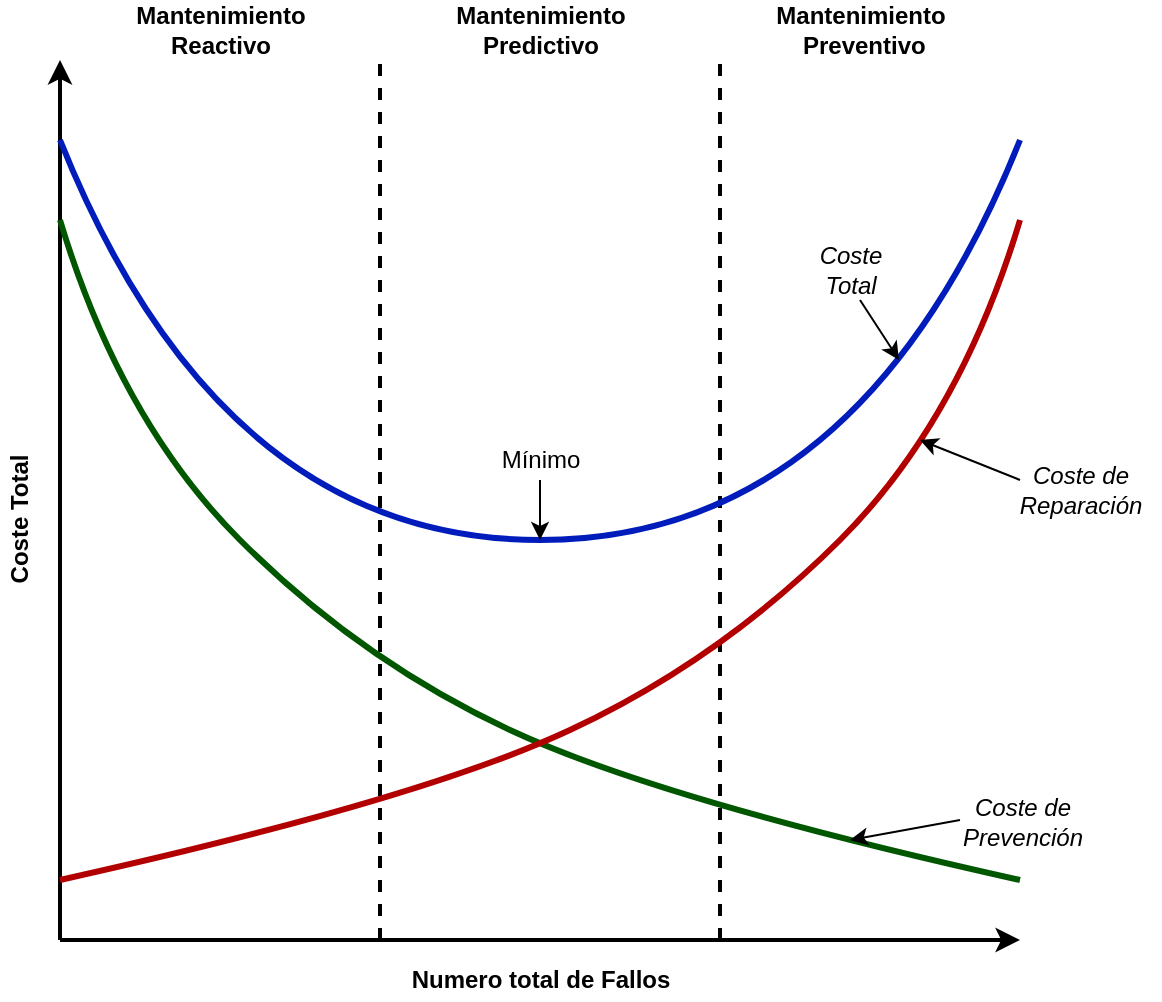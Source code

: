 <mxfile version="17.1.4" type="github">
  <diagram id="w4f1-AdKF2akL7o-zbyt" name="Page-1">
    <mxGraphModel dx="1571" dy="857" grid="1" gridSize="10" guides="1" tooltips="1" connect="1" arrows="1" fold="1" page="1" pageScale="1" pageWidth="1654" pageHeight="1169" math="0" shadow="0">
      <root>
        <mxCell id="0" />
        <mxCell id="1" parent="0" />
        <mxCell id="lFPpbeY_U30FKNRz0CL9-1" value="" style="endArrow=classic;html=1;rounded=0;strokeWidth=2;" edge="1" parent="1">
          <mxGeometry width="50" height="50" relative="1" as="geometry">
            <mxPoint x="760" y="520" as="sourcePoint" />
            <mxPoint x="760" y="80" as="targetPoint" />
          </mxGeometry>
        </mxCell>
        <mxCell id="lFPpbeY_U30FKNRz0CL9-2" value="" style="endArrow=classic;html=1;rounded=0;strokeWidth=2;" edge="1" parent="1">
          <mxGeometry width="50" height="50" relative="1" as="geometry">
            <mxPoint x="760" y="520" as="sourcePoint" />
            <mxPoint x="1240" y="520" as="targetPoint" />
          </mxGeometry>
        </mxCell>
        <mxCell id="lFPpbeY_U30FKNRz0CL9-3" value="" style="endArrow=none;dashed=1;html=1;rounded=0;strokeWidth=2;" edge="1" parent="1">
          <mxGeometry width="50" height="50" relative="1" as="geometry">
            <mxPoint x="920" y="520" as="sourcePoint" />
            <mxPoint x="920" y="80" as="targetPoint" />
          </mxGeometry>
        </mxCell>
        <mxCell id="lFPpbeY_U30FKNRz0CL9-4" value="" style="endArrow=none;dashed=1;html=1;rounded=0;strokeWidth=2;" edge="1" parent="1">
          <mxGeometry width="50" height="50" relative="1" as="geometry">
            <mxPoint x="1090" y="520" as="sourcePoint" />
            <mxPoint x="1090" y="80" as="targetPoint" />
          </mxGeometry>
        </mxCell>
        <mxCell id="lFPpbeY_U30FKNRz0CL9-12" value="" style="curved=1;endArrow=none;html=1;rounded=0;endFill=0;strokeWidth=3;fillColor=#0050ef;strokeColor=#001DBC;" edge="1" parent="1">
          <mxGeometry width="50" height="50" relative="1" as="geometry">
            <mxPoint x="760" y="120" as="sourcePoint" />
            <mxPoint x="1240" y="120" as="targetPoint" />
            <Array as="points">
              <mxPoint x="840" y="320" />
              <mxPoint x="1160" y="320" />
            </Array>
          </mxGeometry>
        </mxCell>
        <mxCell id="lFPpbeY_U30FKNRz0CL9-15" value="" style="curved=1;endArrow=none;html=1;rounded=0;strokeWidth=3;endFill=0;fillColor=#008a00;strokeColor=#005700;" edge="1" parent="1">
          <mxGeometry width="50" height="50" relative="1" as="geometry">
            <mxPoint x="760" y="160" as="sourcePoint" />
            <mxPoint x="1240" y="490" as="targetPoint" />
            <Array as="points">
              <mxPoint x="790" y="260" />
              <mxPoint x="910" y="380" />
              <mxPoint x="1060" y="450" />
            </Array>
          </mxGeometry>
        </mxCell>
        <mxCell id="lFPpbeY_U30FKNRz0CL9-18" value="" style="curved=1;endArrow=none;html=1;rounded=0;strokeWidth=3;endFill=0;fillColor=#e51400;strokeColor=#B20000;" edge="1" parent="1">
          <mxGeometry width="50" height="50" relative="1" as="geometry">
            <mxPoint x="760" y="490" as="sourcePoint" />
            <mxPoint x="1240" y="160" as="targetPoint" />
            <Array as="points">
              <mxPoint x="940" y="450" />
              <mxPoint x="1090" y="380" />
              <mxPoint x="1210" y="260" />
            </Array>
          </mxGeometry>
        </mxCell>
        <mxCell id="lFPpbeY_U30FKNRz0CL9-19" value="&lt;div&gt;&lt;b&gt;Mantenimiento&lt;/b&gt;&lt;/div&gt;&lt;div&gt;&lt;b&gt;&amp;nbsp;Preventivo&lt;/b&gt;&lt;/div&gt;" style="text;html=1;align=center;verticalAlign=middle;resizable=0;points=[];autosize=1;strokeColor=none;fillColor=none;" vertex="1" parent="1">
          <mxGeometry x="1110" y="50" width="100" height="30" as="geometry" />
        </mxCell>
        <mxCell id="lFPpbeY_U30FKNRz0CL9-32" value="&lt;div&gt;&lt;b&gt;Mantenimiento&lt;/b&gt;&lt;/div&gt;&lt;div&gt;&lt;b&gt;Predictivo&lt;/b&gt;&lt;br&gt;&lt;/div&gt;" style="text;html=1;align=center;verticalAlign=middle;resizable=0;points=[];autosize=1;strokeColor=none;fillColor=none;" vertex="1" parent="1">
          <mxGeometry x="950" y="50" width="100" height="30" as="geometry" />
        </mxCell>
        <mxCell id="lFPpbeY_U30FKNRz0CL9-33" value="&lt;div&gt;&lt;b&gt;Mantenimiento&lt;/b&gt;&lt;/div&gt;&lt;div&gt;&lt;b&gt;Reactivo&lt;/b&gt;&lt;br&gt;&lt;/div&gt;" style="text;html=1;align=center;verticalAlign=middle;resizable=0;points=[];autosize=1;strokeColor=none;fillColor=none;" vertex="1" parent="1">
          <mxGeometry x="790" y="50" width="100" height="30" as="geometry" />
        </mxCell>
        <mxCell id="lFPpbeY_U30FKNRz0CL9-34" value="&lt;b&gt;Coste Total&lt;/b&gt;" style="text;html=1;align=center;verticalAlign=middle;resizable=0;points=[];autosize=1;strokeColor=none;fillColor=none;rotation=-90;" vertex="1" parent="1">
          <mxGeometry x="700" y="300" width="80" height="20" as="geometry" />
        </mxCell>
        <mxCell id="lFPpbeY_U30FKNRz0CL9-36" value="&lt;b&gt;Numero total de Fallos&lt;br&gt;&lt;/b&gt;" style="text;html=1;align=center;verticalAlign=middle;resizable=0;points=[];autosize=1;strokeColor=none;fillColor=none;" vertex="1" parent="1">
          <mxGeometry x="930" y="530" width="140" height="20" as="geometry" />
        </mxCell>
        <mxCell id="lFPpbeY_U30FKNRz0CL9-37" value="" style="endArrow=classic;html=1;rounded=0;strokeWidth=1;" edge="1" parent="1">
          <mxGeometry width="50" height="50" relative="1" as="geometry">
            <mxPoint x="1240" y="290" as="sourcePoint" />
            <mxPoint x="1190" y="270" as="targetPoint" />
          </mxGeometry>
        </mxCell>
        <mxCell id="lFPpbeY_U30FKNRz0CL9-38" value="&lt;div&gt;&lt;i&gt;Coste de &lt;/i&gt;&lt;br&gt;&lt;/div&gt;&lt;div&gt;&lt;i&gt;Reparación&lt;/i&gt;&lt;/div&gt;" style="text;html=1;align=center;verticalAlign=middle;resizable=0;points=[];autosize=1;strokeColor=none;fillColor=none;" vertex="1" parent="1">
          <mxGeometry x="1230" y="280" width="80" height="30" as="geometry" />
        </mxCell>
        <mxCell id="lFPpbeY_U30FKNRz0CL9-39" value="" style="endArrow=classic;html=1;rounded=0;strokeWidth=1;" edge="1" parent="1">
          <mxGeometry width="50" height="50" relative="1" as="geometry">
            <mxPoint x="1210" y="460" as="sourcePoint" />
            <mxPoint x="1155" y="470" as="targetPoint" />
          </mxGeometry>
        </mxCell>
        <mxCell id="lFPpbeY_U30FKNRz0CL9-40" value="&lt;div&gt;&lt;i&gt;Coste de &lt;br&gt;&lt;/i&gt;&lt;/div&gt;&lt;div&gt;&lt;i&gt;Prevención&lt;/i&gt;&lt;/div&gt;" style="text;html=1;align=center;verticalAlign=middle;resizable=0;points=[];autosize=1;strokeColor=none;fillColor=none;" vertex="1" parent="1">
          <mxGeometry x="1206" y="446" width="70" height="30" as="geometry" />
        </mxCell>
        <mxCell id="lFPpbeY_U30FKNRz0CL9-41" value="" style="endArrow=classic;html=1;rounded=0;strokeWidth=1;" edge="1" parent="1">
          <mxGeometry width="50" height="50" relative="1" as="geometry">
            <mxPoint x="1000" y="290" as="sourcePoint" />
            <mxPoint x="1000" y="320" as="targetPoint" />
          </mxGeometry>
        </mxCell>
        <mxCell id="lFPpbeY_U30FKNRz0CL9-42" value="Mínimo" style="text;html=1;align=center;verticalAlign=middle;resizable=0;points=[];autosize=1;strokeColor=none;fillColor=none;" vertex="1" parent="1">
          <mxGeometry x="975" y="270" width="50" height="20" as="geometry" />
        </mxCell>
        <mxCell id="lFPpbeY_U30FKNRz0CL9-43" value="" style="endArrow=classic;html=1;rounded=0;strokeWidth=1;" edge="1" parent="1">
          <mxGeometry width="50" height="50" relative="1" as="geometry">
            <mxPoint x="1160" y="200" as="sourcePoint" />
            <mxPoint x="1179.5" y="230" as="targetPoint" />
          </mxGeometry>
        </mxCell>
        <mxCell id="lFPpbeY_U30FKNRz0CL9-44" value="&lt;div&gt;&lt;i&gt;Coste &lt;br&gt;&lt;/i&gt;&lt;/div&gt;&lt;div&gt;&lt;i&gt;Total&lt;br&gt;&lt;/i&gt;&lt;/div&gt;" style="text;html=1;align=center;verticalAlign=middle;resizable=0;points=[];autosize=1;strokeColor=none;fillColor=none;" vertex="1" parent="1">
          <mxGeometry x="1130" y="170" width="50" height="30" as="geometry" />
        </mxCell>
      </root>
    </mxGraphModel>
  </diagram>
</mxfile>

